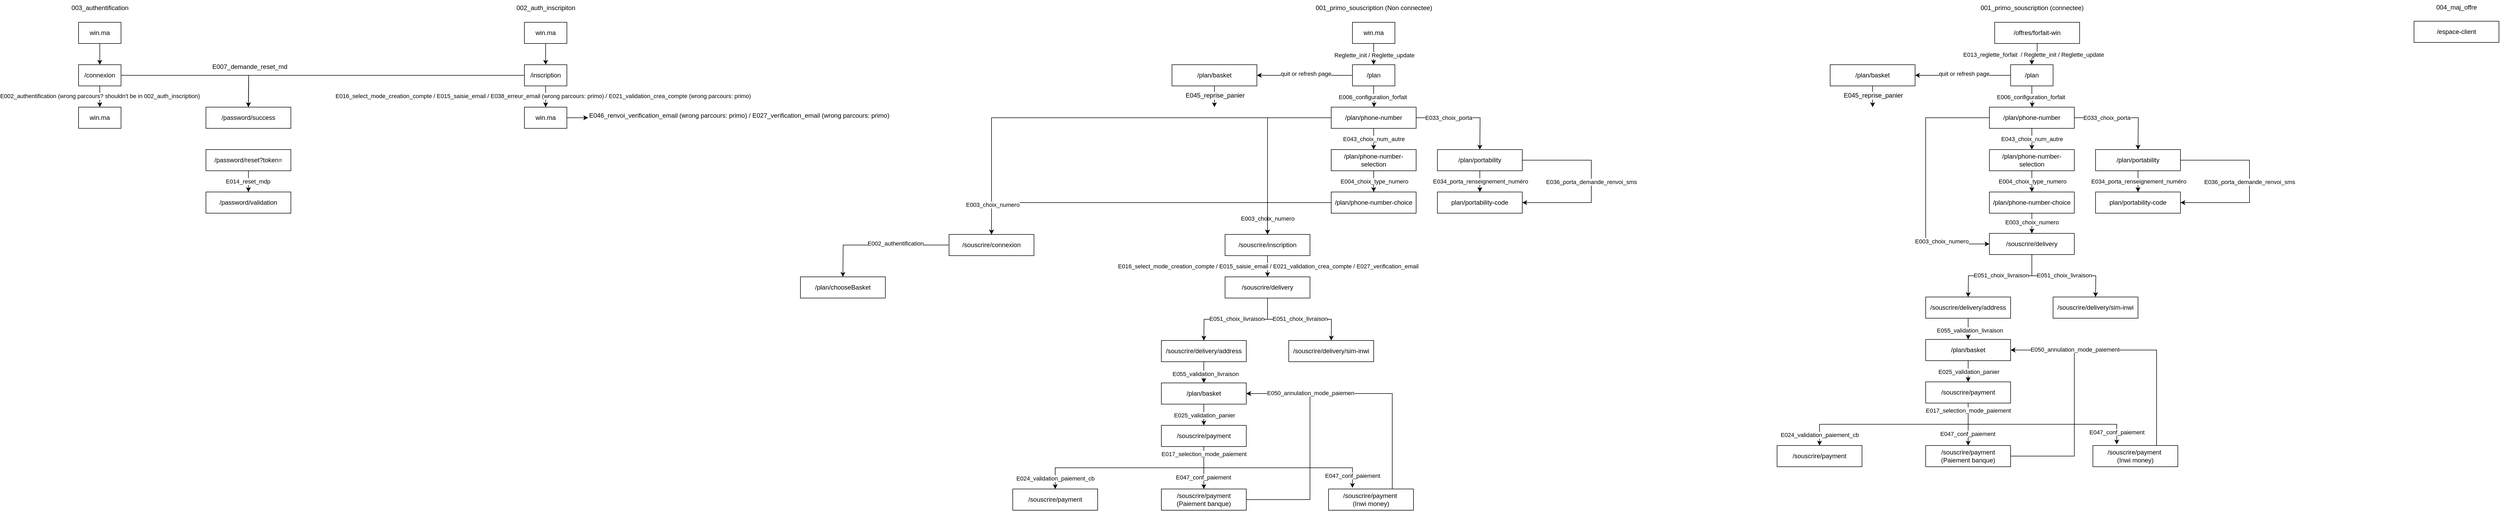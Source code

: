 <mxfile version="26.0.11">
  <diagram name="Page-1" id="j1Ssxl56OrW9aX4kPmMz">
    <mxGraphModel dx="3711" dy="1753" grid="1" gridSize="10" guides="1" tooltips="1" connect="1" arrows="1" fold="1" page="1" pageScale="1" pageWidth="850" pageHeight="1100" math="0" shadow="0">
      <root>
        <mxCell id="0" />
        <mxCell id="1" parent="0" />
        <mxCell id="LbrJLg59bgqYnLNpV4yC-3" style="edgeStyle=orthogonalEdgeStyle;rounded=0;orthogonalLoop=1;jettySize=auto;html=1;entryX=0.5;entryY=0;entryDx=0;entryDy=0;" parent="1" source="LbrJLg59bgqYnLNpV4yC-1" target="LbrJLg59bgqYnLNpV4yC-2" edge="1">
          <mxGeometry relative="1" as="geometry" />
        </mxCell>
        <mxCell id="LbrJLg59bgqYnLNpV4yC-4" value="Reglette_init / Reglette_update" style="edgeLabel;html=1;align=center;verticalAlign=middle;resizable=0;points=[];" parent="LbrJLg59bgqYnLNpV4yC-3" vertex="1" connectable="0">
          <mxGeometry x="0.104" y="1" relative="1" as="geometry">
            <mxPoint as="offset" />
          </mxGeometry>
        </mxCell>
        <mxCell id="LbrJLg59bgqYnLNpV4yC-1" value="win.ma" style="rounded=0;whiteSpace=wrap;html=1;" parent="1" vertex="1">
          <mxGeometry x="400" y="40" width="80" height="40" as="geometry" />
        </mxCell>
        <mxCell id="LbrJLg59bgqYnLNpV4yC-5" style="edgeStyle=orthogonalEdgeStyle;rounded=0;orthogonalLoop=1;jettySize=auto;html=1;exitX=0.5;exitY=1;exitDx=0;exitDy=0;" parent="1" source="LbrJLg59bgqYnLNpV4yC-2" edge="1">
          <mxGeometry relative="1" as="geometry">
            <mxPoint x="440.471" y="200.0" as="targetPoint" />
          </mxGeometry>
        </mxCell>
        <mxCell id="LbrJLg59bgqYnLNpV4yC-6" value="E006_configuration_forfait" style="edgeLabel;html=1;align=center;verticalAlign=middle;resizable=0;points=[];" parent="LbrJLg59bgqYnLNpV4yC-5" vertex="1" connectable="0">
          <mxGeometry x="-0.026" y="-3" relative="1" as="geometry">
            <mxPoint x="-2" y="-2" as="offset" />
          </mxGeometry>
        </mxCell>
        <mxCell id="LbrJLg59bgqYnLNpV4yC-40" style="edgeStyle=orthogonalEdgeStyle;rounded=0;orthogonalLoop=1;jettySize=auto;html=1;entryX=1;entryY=0.5;entryDx=0;entryDy=0;" parent="1" source="LbrJLg59bgqYnLNpV4yC-2" target="LbrJLg59bgqYnLNpV4yC-39" edge="1">
          <mxGeometry relative="1" as="geometry" />
        </mxCell>
        <mxCell id="LbrJLg59bgqYnLNpV4yC-41" value="quit or refresh page" style="edgeLabel;html=1;align=center;verticalAlign=middle;resizable=0;points=[];" parent="LbrJLg59bgqYnLNpV4yC-40" vertex="1" connectable="0">
          <mxGeometry x="-0.024" y="-3" relative="1" as="geometry">
            <mxPoint as="offset" />
          </mxGeometry>
        </mxCell>
        <mxCell id="LbrJLg59bgqYnLNpV4yC-2" value="/plan" style="rounded=0;whiteSpace=wrap;html=1;" parent="1" vertex="1">
          <mxGeometry x="400" y="120" width="80" height="40" as="geometry" />
        </mxCell>
        <mxCell id="LbrJLg59bgqYnLNpV4yC-8" style="edgeStyle=orthogonalEdgeStyle;rounded=0;orthogonalLoop=1;jettySize=auto;html=1;exitX=0;exitY=0.5;exitDx=0;exitDy=0;entryX=0.5;entryY=0;entryDx=0;entryDy=0;" parent="1" source="LbrJLg59bgqYnLNpV4yC-7" target="LbrJLg59bgqYnLNpV4yC-22" edge="1">
          <mxGeometry relative="1" as="geometry">
            <mxPoint x="340" y="480" as="targetPoint" />
            <mxPoint x="460" y="320" as="sourcePoint" />
            <Array as="points">
              <mxPoint x="240" y="220" />
            </Array>
          </mxGeometry>
        </mxCell>
        <mxCell id="LbrJLg59bgqYnLNpV4yC-9" value="E003_choix_numero" style="edgeLabel;html=1;align=center;verticalAlign=middle;resizable=0;points=[];" parent="LbrJLg59bgqYnLNpV4yC-8" vertex="1" connectable="0">
          <mxGeometry x="0.004" y="-1" relative="1" as="geometry">
            <mxPoint x="1" y="139" as="offset" />
          </mxGeometry>
        </mxCell>
        <mxCell id="LbrJLg59bgqYnLNpV4yC-12" style="edgeStyle=orthogonalEdgeStyle;rounded=0;orthogonalLoop=1;jettySize=auto;html=1;" parent="1" source="LbrJLg59bgqYnLNpV4yC-7" edge="1">
          <mxGeometry relative="1" as="geometry">
            <mxPoint x="640" y="280" as="targetPoint" />
          </mxGeometry>
        </mxCell>
        <mxCell id="LbrJLg59bgqYnLNpV4yC-13" value="E033_choix_porta" style="edgeLabel;html=1;align=center;verticalAlign=middle;resizable=0;points=[];" parent="LbrJLg59bgqYnLNpV4yC-12" vertex="1" connectable="0">
          <mxGeometry x="-0.331" relative="1" as="geometry">
            <mxPoint as="offset" />
          </mxGeometry>
        </mxCell>
        <mxCell id="LbrJLg59bgqYnLNpV4yC-14" style="edgeStyle=orthogonalEdgeStyle;rounded=0;orthogonalLoop=1;jettySize=auto;html=1;" parent="1" source="LbrJLg59bgqYnLNpV4yC-7" edge="1">
          <mxGeometry relative="1" as="geometry">
            <mxPoint x="440" y="280" as="targetPoint" />
          </mxGeometry>
        </mxCell>
        <mxCell id="LbrJLg59bgqYnLNpV4yC-15" value="E043_choix_num_autre" style="edgeLabel;html=1;align=center;verticalAlign=middle;resizable=0;points=[];" parent="LbrJLg59bgqYnLNpV4yC-14" vertex="1" connectable="0">
          <mxGeometry x="0.059" y="1" relative="1" as="geometry">
            <mxPoint x="-2" y="-1" as="offset" />
          </mxGeometry>
        </mxCell>
        <mxCell id="LbrJLg59bgqYnLNpV4yC-31" style="edgeStyle=orthogonalEdgeStyle;rounded=0;orthogonalLoop=1;jettySize=auto;html=1;entryX=0.5;entryY=0;entryDx=0;entryDy=0;" parent="1" source="LbrJLg59bgqYnLNpV4yC-7" target="LbrJLg59bgqYnLNpV4yC-29" edge="1">
          <mxGeometry relative="1" as="geometry" />
        </mxCell>
        <mxCell id="LbrJLg59bgqYnLNpV4yC-7" value="/plan/phone-number" style="rounded=0;whiteSpace=wrap;html=1;" parent="1" vertex="1">
          <mxGeometry x="360" y="200" width="160" height="40" as="geometry" />
        </mxCell>
        <mxCell id="LbrJLg59bgqYnLNpV4yC-17" style="edgeStyle=orthogonalEdgeStyle;rounded=0;orthogonalLoop=1;jettySize=auto;html=1;" parent="1" source="LbrJLg59bgqYnLNpV4yC-16" edge="1">
          <mxGeometry relative="1" as="geometry">
            <mxPoint x="440" y="360" as="targetPoint" />
          </mxGeometry>
        </mxCell>
        <mxCell id="LbrJLg59bgqYnLNpV4yC-18" value="E004_choix_type_numero" style="edgeLabel;html=1;align=center;verticalAlign=middle;resizable=0;points=[];" parent="LbrJLg59bgqYnLNpV4yC-17" vertex="1" connectable="0">
          <mxGeometry x="0.107" y="-1" relative="1" as="geometry">
            <mxPoint x="1" y="-2" as="offset" />
          </mxGeometry>
        </mxCell>
        <mxCell id="LbrJLg59bgqYnLNpV4yC-16" value="/plan/phone-number-selection" style="rounded=0;whiteSpace=wrap;html=1;" parent="1" vertex="1">
          <mxGeometry x="360" y="280" width="160" height="40" as="geometry" />
        </mxCell>
        <mxCell id="LbrJLg59bgqYnLNpV4yC-20" style="edgeStyle=orthogonalEdgeStyle;rounded=0;orthogonalLoop=1;jettySize=auto;html=1;entryX=0.5;entryY=0;entryDx=0;entryDy=0;" parent="1" source="LbrJLg59bgqYnLNpV4yC-19" target="LbrJLg59bgqYnLNpV4yC-22" edge="1">
          <mxGeometry relative="1" as="geometry">
            <mxPoint x="440" y="440" as="targetPoint" />
          </mxGeometry>
        </mxCell>
        <mxCell id="LbrJLg59bgqYnLNpV4yC-30" style="edgeStyle=orthogonalEdgeStyle;rounded=0;orthogonalLoop=1;jettySize=auto;html=1;entryX=0.5;entryY=0;entryDx=0;entryDy=0;" parent="1" source="LbrJLg59bgqYnLNpV4yC-19" target="LbrJLg59bgqYnLNpV4yC-29" edge="1">
          <mxGeometry relative="1" as="geometry" />
        </mxCell>
        <mxCell id="LbrJLg59bgqYnLNpV4yC-32" value="E003_choix_numero" style="edgeLabel;html=1;align=center;verticalAlign=middle;resizable=0;points=[];" parent="LbrJLg59bgqYnLNpV4yC-30" vertex="1" connectable="0">
          <mxGeometry x="0.839" y="2" relative="1" as="geometry">
            <mxPoint as="offset" />
          </mxGeometry>
        </mxCell>
        <mxCell id="LbrJLg59bgqYnLNpV4yC-19" value="/plan/phone-number-choice" style="rounded=0;whiteSpace=wrap;html=1;" parent="1" vertex="1">
          <mxGeometry x="360" y="360" width="160" height="40" as="geometry" />
        </mxCell>
        <mxCell id="LbrJLg59bgqYnLNpV4yC-33" style="edgeStyle=orthogonalEdgeStyle;rounded=0;orthogonalLoop=1;jettySize=auto;html=1;" parent="1" source="LbrJLg59bgqYnLNpV4yC-22" edge="1">
          <mxGeometry relative="1" as="geometry">
            <mxPoint x="240.0" y="520" as="targetPoint" />
          </mxGeometry>
        </mxCell>
        <mxCell id="LbrJLg59bgqYnLNpV4yC-34" value="E016_select_mode_creation_compte /&amp;nbsp;E015_saisie_email /&amp;nbsp;E021_validation_crea_compte /&amp;nbsp;E027_verification_email" style="edgeLabel;html=1;align=center;verticalAlign=middle;resizable=0;points=[];" parent="LbrJLg59bgqYnLNpV4yC-33" vertex="1" connectable="0">
          <mxGeometry x="0.07" y="-1" relative="1" as="geometry">
            <mxPoint x="1" y="-1" as="offset" />
          </mxGeometry>
        </mxCell>
        <mxCell id="LbrJLg59bgqYnLNpV4yC-22" value="&lt;span style=&quot;background-color: transparent; color: light-dark(rgb(0, 0, 0), rgb(255, 255, 255));&quot;&gt;/souscrire/inscription&lt;/span&gt;" style="rounded=0;whiteSpace=wrap;html=1;" parent="1" vertex="1">
          <mxGeometry x="160" y="440" width="160" height="40" as="geometry" />
        </mxCell>
        <mxCell id="LbrJLg59bgqYnLNpV4yC-24" style="edgeStyle=orthogonalEdgeStyle;rounded=0;orthogonalLoop=1;jettySize=auto;html=1;exitX=0.5;exitY=1;exitDx=0;exitDy=0;" parent="1" source="LbrJLg59bgqYnLNpV4yC-23" edge="1">
          <mxGeometry relative="1" as="geometry">
            <mxPoint x="640.0" y="360" as="targetPoint" />
          </mxGeometry>
        </mxCell>
        <mxCell id="LbrJLg59bgqYnLNpV4yC-25" value="E034_porta_renseignement_numéro" style="edgeLabel;html=1;align=center;verticalAlign=middle;resizable=0;points=[];" parent="LbrJLg59bgqYnLNpV4yC-24" vertex="1" connectable="0">
          <mxGeometry x="0.257" y="-1" relative="1" as="geometry">
            <mxPoint x="1" y="-5" as="offset" />
          </mxGeometry>
        </mxCell>
        <mxCell id="LbrJLg59bgqYnLNpV4yC-27" style="edgeStyle=orthogonalEdgeStyle;rounded=0;orthogonalLoop=1;jettySize=auto;html=1;entryX=1;entryY=0.5;entryDx=0;entryDy=0;" parent="1" source="LbrJLg59bgqYnLNpV4yC-23" target="LbrJLg59bgqYnLNpV4yC-26" edge="1">
          <mxGeometry relative="1" as="geometry">
            <Array as="points">
              <mxPoint x="850" y="300" />
              <mxPoint x="850" y="380" />
            </Array>
          </mxGeometry>
        </mxCell>
        <mxCell id="LbrJLg59bgqYnLNpV4yC-28" value="E036_porta_demande_renvoi_sms" style="edgeLabel;html=1;align=center;verticalAlign=middle;resizable=0;points=[];" parent="LbrJLg59bgqYnLNpV4yC-27" vertex="1" connectable="0">
          <mxGeometry x="0.039" y="4" relative="1" as="geometry">
            <mxPoint x="-4" y="-6" as="offset" />
          </mxGeometry>
        </mxCell>
        <mxCell id="LbrJLg59bgqYnLNpV4yC-23" value="/plan/portability" style="rounded=0;whiteSpace=wrap;html=1;" parent="1" vertex="1">
          <mxGeometry x="560" y="280" width="160" height="40" as="geometry" />
        </mxCell>
        <mxCell id="LbrJLg59bgqYnLNpV4yC-26" value="plan/portability-code" style="rounded=0;whiteSpace=wrap;html=1;" parent="1" vertex="1">
          <mxGeometry x="560" y="360" width="160" height="40" as="geometry" />
        </mxCell>
        <mxCell id="bTMFgGNnDeOwsBCpqF3E-29" style="edgeStyle=orthogonalEdgeStyle;rounded=0;orthogonalLoop=1;jettySize=auto;html=1;" parent="1" source="LbrJLg59bgqYnLNpV4yC-29" edge="1">
          <mxGeometry relative="1" as="geometry">
            <mxPoint x="-560" y="520" as="targetPoint" />
          </mxGeometry>
        </mxCell>
        <mxCell id="bTMFgGNnDeOwsBCpqF3E-32" value="E002_authentification" style="edgeLabel;html=1;align=center;verticalAlign=middle;resizable=0;points=[];" parent="bTMFgGNnDeOwsBCpqF3E-29" vertex="1" connectable="0">
          <mxGeometry x="-0.222" y="-3" relative="1" as="geometry">
            <mxPoint as="offset" />
          </mxGeometry>
        </mxCell>
        <mxCell id="LbrJLg59bgqYnLNpV4yC-29" value="/souscrire/connexion" style="rounded=0;whiteSpace=wrap;html=1;" parent="1" vertex="1">
          <mxGeometry x="-360" y="440" width="160" height="40" as="geometry" />
        </mxCell>
        <mxCell id="LbrJLg59bgqYnLNpV4yC-36" style="edgeStyle=orthogonalEdgeStyle;rounded=0;orthogonalLoop=1;jettySize=auto;html=1;exitX=0.5;exitY=1;exitDx=0;exitDy=0;" parent="1" source="LbrJLg59bgqYnLNpV4yC-35" edge="1">
          <mxGeometry relative="1" as="geometry">
            <mxPoint x="360" y="640" as="targetPoint" />
          </mxGeometry>
        </mxCell>
        <mxCell id="LbrJLg59bgqYnLNpV4yC-37" value="E051_choix_livraison" style="edgeLabel;html=1;align=center;verticalAlign=middle;resizable=0;points=[];" parent="LbrJLg59bgqYnLNpV4yC-36" vertex="1" connectable="0">
          <mxGeometry x="-0.059" y="1" relative="1" as="geometry">
            <mxPoint x="6" as="offset" />
          </mxGeometry>
        </mxCell>
        <mxCell id="bTMFgGNnDeOwsBCpqF3E-34" style="edgeStyle=orthogonalEdgeStyle;rounded=0;orthogonalLoop=1;jettySize=auto;html=1;exitX=0.5;exitY=1;exitDx=0;exitDy=0;" parent="1" source="LbrJLg59bgqYnLNpV4yC-35" edge="1">
          <mxGeometry relative="1" as="geometry">
            <mxPoint x="120" y="640" as="targetPoint" />
          </mxGeometry>
        </mxCell>
        <mxCell id="bTMFgGNnDeOwsBCpqF3E-36" value="E051_choix_livraison" style="edgeLabel;html=1;align=center;verticalAlign=middle;resizable=0;points=[];" parent="bTMFgGNnDeOwsBCpqF3E-34" vertex="1" connectable="0">
          <mxGeometry x="-0.013" y="-1" relative="1" as="geometry">
            <mxPoint as="offset" />
          </mxGeometry>
        </mxCell>
        <mxCell id="LbrJLg59bgqYnLNpV4yC-35" value="/souscrire/delivery" style="rounded=0;whiteSpace=wrap;html=1;" parent="1" vertex="1">
          <mxGeometry x="160" y="520" width="160" height="40" as="geometry" />
        </mxCell>
        <mxCell id="LbrJLg59bgqYnLNpV4yC-42" style="edgeStyle=orthogonalEdgeStyle;rounded=0;orthogonalLoop=1;jettySize=auto;html=1;" parent="1" source="LbrJLg59bgqYnLNpV4yC-39" edge="1">
          <mxGeometry relative="1" as="geometry">
            <mxPoint x="140" y="200" as="targetPoint" />
          </mxGeometry>
        </mxCell>
        <mxCell id="LbrJLg59bgqYnLNpV4yC-43" value="&lt;span style=&quot;font-size: 12px; text-align: left; text-wrap-mode: wrap; background-color: rgb(251, 251, 251);&quot;&gt;E045_reprise_panier&lt;/span&gt;" style="edgeLabel;html=1;align=center;verticalAlign=middle;resizable=0;points=[];" parent="LbrJLg59bgqYnLNpV4yC-42" vertex="1" connectable="0">
          <mxGeometry x="-0.106" y="1" relative="1" as="geometry">
            <mxPoint as="offset" />
          </mxGeometry>
        </mxCell>
        <mxCell id="LbrJLg59bgqYnLNpV4yC-39" value="/plan/basket" style="rounded=0;whiteSpace=wrap;html=1;" parent="1" vertex="1">
          <mxGeometry x="60" y="120" width="160" height="40" as="geometry" />
        </mxCell>
        <mxCell id="bTMFgGNnDeOwsBCpqF3E-4" style="edgeStyle=orthogonalEdgeStyle;rounded=0;orthogonalLoop=1;jettySize=auto;html=1;" parent="1" source="bTMFgGNnDeOwsBCpqF3E-1" edge="1">
          <mxGeometry relative="1" as="geometry">
            <mxPoint x="-1120" y="120" as="targetPoint" />
          </mxGeometry>
        </mxCell>
        <mxCell id="bTMFgGNnDeOwsBCpqF3E-1" value="win.ma" style="rounded=0;whiteSpace=wrap;html=1;strokeColor=default;align=center;verticalAlign=middle;fontFamily=Helvetica;fontSize=12;fontColor=default;fillColor=default;" parent="1" vertex="1">
          <mxGeometry x="-1160" y="40" width="80" height="40" as="geometry" />
        </mxCell>
        <mxCell id="bTMFgGNnDeOwsBCpqF3E-2" value="001_primo_souscription (Non connectee)" style="text;html=1;align=center;verticalAlign=middle;resizable=0;points=[];autosize=1;strokeColor=none;fillColor=none;" parent="1" vertex="1">
          <mxGeometry x="320" y="-2" width="240" height="30" as="geometry" />
        </mxCell>
        <mxCell id="bTMFgGNnDeOwsBCpqF3E-3" value="002_auth_inscripiton" style="text;html=1;align=center;verticalAlign=middle;resizable=0;points=[];autosize=1;strokeColor=none;fillColor=none;" parent="1" vertex="1">
          <mxGeometry x="-1185" y="-2" width="130" height="30" as="geometry" />
        </mxCell>
        <mxCell id="bTMFgGNnDeOwsBCpqF3E-6" style="edgeStyle=orthogonalEdgeStyle;rounded=0;orthogonalLoop=1;jettySize=auto;html=1;" parent="1" source="bTMFgGNnDeOwsBCpqF3E-5" edge="1">
          <mxGeometry relative="1" as="geometry">
            <mxPoint x="-1120" y="200" as="targetPoint" />
          </mxGeometry>
        </mxCell>
        <mxCell id="bTMFgGNnDeOwsBCpqF3E-7" value="E016_select_mode_creation_compte /&amp;nbsp;E015_saisie_email /&amp;nbsp;E038_erreur_email (wrong parcours: primo) /&amp;nbsp;E021_validation_crea_compte (wrong parcours: primo)&amp;nbsp;&amp;nbsp;" style="edgeLabel;html=1;align=center;verticalAlign=middle;resizable=0;points=[];" parent="bTMFgGNnDeOwsBCpqF3E-6" vertex="1" connectable="0">
          <mxGeometry x="-0.096" y="-2" relative="1" as="geometry">
            <mxPoint as="offset" />
          </mxGeometry>
        </mxCell>
        <mxCell id="bTMFgGNnDeOwsBCpqF3E-19" style="edgeStyle=orthogonalEdgeStyle;rounded=0;orthogonalLoop=1;jettySize=auto;html=1;" parent="1" source="bTMFgGNnDeOwsBCpqF3E-5" edge="1">
          <mxGeometry relative="1" as="geometry">
            <mxPoint x="-1680" y="200" as="targetPoint" />
          </mxGeometry>
        </mxCell>
        <mxCell id="bTMFgGNnDeOwsBCpqF3E-5" value="/inscription" style="rounded=0;whiteSpace=wrap;html=1;" parent="1" vertex="1">
          <mxGeometry x="-1160" y="120" width="80" height="40" as="geometry" />
        </mxCell>
        <mxCell id="bTMFgGNnDeOwsBCpqF3E-12" style="edgeStyle=orthogonalEdgeStyle;rounded=0;orthogonalLoop=1;jettySize=auto;html=1;" parent="1" source="bTMFgGNnDeOwsBCpqF3E-8" edge="1">
          <mxGeometry relative="1" as="geometry">
            <mxPoint x="-1040" y="220" as="targetPoint" />
          </mxGeometry>
        </mxCell>
        <mxCell id="bTMFgGNnDeOwsBCpqF3E-8" value="win.ma" style="rounded=0;whiteSpace=wrap;html=1;strokeColor=default;align=center;verticalAlign=middle;fontFamily=Helvetica;fontSize=12;fontColor=default;fillColor=default;" parent="1" vertex="1">
          <mxGeometry x="-1160" y="200" width="80" height="40" as="geometry" />
        </mxCell>
        <mxCell id="bTMFgGNnDeOwsBCpqF3E-13" value="E046_renvoi_verification_email (wrong parcours: primo) / E027_verification_email (wrong parcours: primo) " style="text;whiteSpace=wrap;" parent="1" vertex="1">
          <mxGeometry x="-1040" y="202" width="580" height="40" as="geometry" />
        </mxCell>
        <mxCell id="bTMFgGNnDeOwsBCpqF3E-16" style="edgeStyle=orthogonalEdgeStyle;rounded=0;orthogonalLoop=1;jettySize=auto;html=1;" parent="1" source="bTMFgGNnDeOwsBCpqF3E-14" edge="1">
          <mxGeometry relative="1" as="geometry">
            <mxPoint x="-1960" y="120" as="targetPoint" />
          </mxGeometry>
        </mxCell>
        <mxCell id="bTMFgGNnDeOwsBCpqF3E-14" value="win.ma" style="rounded=0;whiteSpace=wrap;html=1;strokeColor=default;align=center;verticalAlign=middle;fontFamily=Helvetica;fontSize=12;fontColor=default;fillColor=default;" parent="1" vertex="1">
          <mxGeometry x="-2000" y="40" width="80" height="40" as="geometry" />
        </mxCell>
        <mxCell id="bTMFgGNnDeOwsBCpqF3E-15" value="003_authentification" style="text;html=1;align=center;verticalAlign=middle;resizable=0;points=[];autosize=1;strokeColor=none;fillColor=none;" parent="1" vertex="1">
          <mxGeometry x="-2025" y="-2" width="130" height="30" as="geometry" />
        </mxCell>
        <mxCell id="bTMFgGNnDeOwsBCpqF3E-18" style="edgeStyle=orthogonalEdgeStyle;rounded=0;orthogonalLoop=1;jettySize=auto;html=1;" parent="1" source="bTMFgGNnDeOwsBCpqF3E-17" edge="1">
          <mxGeometry relative="1" as="geometry">
            <mxPoint x="-1680" y="200" as="targetPoint" />
          </mxGeometry>
        </mxCell>
        <mxCell id="bTMFgGNnDeOwsBCpqF3E-26" style="edgeStyle=orthogonalEdgeStyle;rounded=0;orthogonalLoop=1;jettySize=auto;html=1;" parent="1" source="bTMFgGNnDeOwsBCpqF3E-17" edge="1">
          <mxGeometry relative="1" as="geometry">
            <mxPoint x="-1960" y="200" as="targetPoint" />
          </mxGeometry>
        </mxCell>
        <mxCell id="bTMFgGNnDeOwsBCpqF3E-27" value="E002_authentification (wrong parcours? shouldn&#39;t be in 002_auth_inscription)" style="edgeLabel;html=1;align=center;verticalAlign=middle;resizable=0;points=[];" parent="bTMFgGNnDeOwsBCpqF3E-26" vertex="1" connectable="0">
          <mxGeometry x="-0.078" relative="1" as="geometry">
            <mxPoint as="offset" />
          </mxGeometry>
        </mxCell>
        <mxCell id="bTMFgGNnDeOwsBCpqF3E-17" value="/connexion" style="rounded=0;whiteSpace=wrap;html=1;" parent="1" vertex="1">
          <mxGeometry x="-2000" y="120" width="80" height="40" as="geometry" />
        </mxCell>
        <mxCell id="bTMFgGNnDeOwsBCpqF3E-20" value="E007_demande_reset_md" style="text;whiteSpace=wrap;" parent="1" vertex="1">
          <mxGeometry x="-1750" y="110" width="170" height="40" as="geometry" />
        </mxCell>
        <mxCell id="bTMFgGNnDeOwsBCpqF3E-21" value="/password/success" style="rounded=0;whiteSpace=wrap;html=1;" parent="1" vertex="1">
          <mxGeometry x="-1760" y="200" width="160" height="40" as="geometry" />
        </mxCell>
        <mxCell id="bTMFgGNnDeOwsBCpqF3E-23" style="edgeStyle=orthogonalEdgeStyle;rounded=0;orthogonalLoop=1;jettySize=auto;html=1;" parent="1" source="bTMFgGNnDeOwsBCpqF3E-22" edge="1">
          <mxGeometry relative="1" as="geometry">
            <mxPoint x="-1680" y="360" as="targetPoint" />
          </mxGeometry>
        </mxCell>
        <mxCell id="bTMFgGNnDeOwsBCpqF3E-24" value="E014_reset_mdp" style="edgeLabel;html=1;align=center;verticalAlign=middle;resizable=0;points=[];" parent="bTMFgGNnDeOwsBCpqF3E-23" vertex="1" connectable="0">
          <mxGeometry x="-0.013" y="-1" relative="1" as="geometry">
            <mxPoint x="-1" y="-1" as="offset" />
          </mxGeometry>
        </mxCell>
        <mxCell id="bTMFgGNnDeOwsBCpqF3E-22" value="/password/reset?token=" style="rounded=0;whiteSpace=wrap;html=1;" parent="1" vertex="1">
          <mxGeometry x="-1760" y="280" width="160" height="40" as="geometry" />
        </mxCell>
        <mxCell id="bTMFgGNnDeOwsBCpqF3E-25" value="/password/validation" style="rounded=0;whiteSpace=wrap;html=1;" parent="1" vertex="1">
          <mxGeometry x="-1760" y="360" width="160" height="40" as="geometry" />
        </mxCell>
        <mxCell id="bTMFgGNnDeOwsBCpqF3E-28" value="win.ma" style="rounded=0;whiteSpace=wrap;html=1;strokeColor=default;align=center;verticalAlign=middle;fontFamily=Helvetica;fontSize=12;fontColor=default;fillColor=default;" parent="1" vertex="1">
          <mxGeometry x="-2000" y="200" width="80" height="40" as="geometry" />
        </mxCell>
        <mxCell id="bTMFgGNnDeOwsBCpqF3E-31" value="/plan/chooseBasket" style="rounded=0;whiteSpace=wrap;html=1;" parent="1" vertex="1">
          <mxGeometry x="-640" y="520" width="160" height="40" as="geometry" />
        </mxCell>
        <mxCell id="bTMFgGNnDeOwsBCpqF3E-33" value="/souscrire/delivery/sim-inwi" style="rounded=0;whiteSpace=wrap;html=1;" parent="1" vertex="1">
          <mxGeometry x="280" y="640" width="160" height="40" as="geometry" />
        </mxCell>
        <mxCell id="bTMFgGNnDeOwsBCpqF3E-37" style="edgeStyle=orthogonalEdgeStyle;rounded=0;orthogonalLoop=1;jettySize=auto;html=1;" parent="1" source="bTMFgGNnDeOwsBCpqF3E-35" edge="1">
          <mxGeometry relative="1" as="geometry">
            <mxPoint x="120" y="720" as="targetPoint" />
          </mxGeometry>
        </mxCell>
        <mxCell id="bTMFgGNnDeOwsBCpqF3E-38" value="E055_validation_livraison" style="edgeLabel;html=1;align=center;verticalAlign=middle;resizable=0;points=[];" parent="bTMFgGNnDeOwsBCpqF3E-37" vertex="1" connectable="0">
          <mxGeometry x="0.15" y="2" relative="1" as="geometry">
            <mxPoint as="offset" />
          </mxGeometry>
        </mxCell>
        <mxCell id="bTMFgGNnDeOwsBCpqF3E-35" value="/souscrire/delivery/address" style="rounded=0;whiteSpace=wrap;html=1;" parent="1" vertex="1">
          <mxGeometry x="40" y="640" width="160" height="40" as="geometry" />
        </mxCell>
        <mxCell id="XfC7yppMm9Dhhy3GEEbD-1" style="edgeStyle=orthogonalEdgeStyle;rounded=0;orthogonalLoop=1;jettySize=auto;html=1;" edge="1" parent="1" source="bTMFgGNnDeOwsBCpqF3E-39">
          <mxGeometry relative="1" as="geometry">
            <mxPoint x="120.0" y="800" as="targetPoint" />
          </mxGeometry>
        </mxCell>
        <mxCell id="XfC7yppMm9Dhhy3GEEbD-4" value="E025_validation_panier" style="edgeLabel;html=1;align=center;verticalAlign=middle;resizable=0;points=[];" vertex="1" connectable="0" parent="XfC7yppMm9Dhhy3GEEbD-1">
          <mxGeometry x="0.037" relative="1" as="geometry">
            <mxPoint as="offset" />
          </mxGeometry>
        </mxCell>
        <mxCell id="bTMFgGNnDeOwsBCpqF3E-39" value="/plan/basket" style="rounded=0;whiteSpace=wrap;html=1;" parent="1" vertex="1">
          <mxGeometry x="40" y="720" width="160" height="40" as="geometry" />
        </mxCell>
        <mxCell id="XfC7yppMm9Dhhy3GEEbD-2" style="edgeStyle=orthogonalEdgeStyle;rounded=0;orthogonalLoop=1;jettySize=auto;html=1;entryX=0.5;entryY=0;entryDx=0;entryDy=0;" edge="1" source="XfC7yppMm9Dhhy3GEEbD-3" parent="1" target="XfC7yppMm9Dhhy3GEEbD-10">
          <mxGeometry relative="1" as="geometry">
            <mxPoint x="120.0" y="880" as="targetPoint" />
          </mxGeometry>
        </mxCell>
        <mxCell id="XfC7yppMm9Dhhy3GEEbD-21" value="E047_conf_paiement" style="edgeLabel;html=1;align=center;verticalAlign=middle;resizable=0;points=[];" vertex="1" connectable="0" parent="XfC7yppMm9Dhhy3GEEbD-2">
          <mxGeometry x="0.444" y="-1" relative="1" as="geometry">
            <mxPoint as="offset" />
          </mxGeometry>
        </mxCell>
        <mxCell id="XfC7yppMm9Dhhy3GEEbD-3" value="/plan/basket" style="rounded=0;whiteSpace=wrap;html=1;" vertex="1" parent="1">
          <mxGeometry x="40" y="800" width="160" height="40" as="geometry" />
        </mxCell>
        <mxCell id="XfC7yppMm9Dhhy3GEEbD-6" style="edgeStyle=orthogonalEdgeStyle;rounded=0;orthogonalLoop=1;jettySize=auto;html=1;exitX=0.5;exitY=1;exitDx=0;exitDy=0;entryX=0.5;entryY=0;entryDx=0;entryDy=0;" edge="1" parent="1" source="XfC7yppMm9Dhhy3GEEbD-5" target="XfC7yppMm9Dhhy3GEEbD-11">
          <mxGeometry relative="1" as="geometry">
            <mxPoint x="-160" y="880" as="targetPoint" />
            <Array as="points">
              <mxPoint x="120" y="880" />
              <mxPoint x="-160" y="880" />
            </Array>
          </mxGeometry>
        </mxCell>
        <mxCell id="XfC7yppMm9Dhhy3GEEbD-26" value="E024_validation_paiement_cb" style="edgeLabel;html=1;align=center;verticalAlign=middle;resizable=0;points=[];" vertex="1" connectable="0" parent="XfC7yppMm9Dhhy3GEEbD-6">
          <mxGeometry x="0.851" relative="1" as="geometry">
            <mxPoint y="7" as="offset" />
          </mxGeometry>
        </mxCell>
        <mxCell id="XfC7yppMm9Dhhy3GEEbD-7" style="edgeStyle=orthogonalEdgeStyle;rounded=0;orthogonalLoop=1;jettySize=auto;html=1;entryX=0.281;entryY=-0.053;entryDx=0;entryDy=0;entryPerimeter=0;exitX=0.5;exitY=1;exitDx=0;exitDy=0;" edge="1" parent="1" source="XfC7yppMm9Dhhy3GEEbD-5" target="XfC7yppMm9Dhhy3GEEbD-12">
          <mxGeometry relative="1" as="geometry">
            <mxPoint x="440.0" y="880" as="targetPoint" />
          </mxGeometry>
        </mxCell>
        <mxCell id="XfC7yppMm9Dhhy3GEEbD-17" value="E017_selection_mode_paiement" style="edgeLabel;html=1;align=center;verticalAlign=middle;resizable=0;points=[];" vertex="1" connectable="0" parent="XfC7yppMm9Dhhy3GEEbD-7">
          <mxGeometry x="-0.922" y="-2" relative="1" as="geometry">
            <mxPoint x="2" as="offset" />
          </mxGeometry>
        </mxCell>
        <mxCell id="XfC7yppMm9Dhhy3GEEbD-22" value="E047_conf_paiement" style="edgeLabel;html=1;align=center;verticalAlign=middle;resizable=0;points=[];" vertex="1" connectable="0" parent="XfC7yppMm9Dhhy3GEEbD-7">
          <mxGeometry x="0.87" relative="1" as="geometry">
            <mxPoint as="offset" />
          </mxGeometry>
        </mxCell>
        <mxCell id="XfC7yppMm9Dhhy3GEEbD-5" value="/souscrire/payment" style="rounded=0;whiteSpace=wrap;html=1;" vertex="1" parent="1">
          <mxGeometry x="40" y="800" width="160" height="40" as="geometry" />
        </mxCell>
        <mxCell id="XfC7yppMm9Dhhy3GEEbD-14" style="edgeStyle=orthogonalEdgeStyle;rounded=0;orthogonalLoop=1;jettySize=auto;html=1;exitX=1;exitY=0.5;exitDx=0;exitDy=0;entryX=1;entryY=0.5;entryDx=0;entryDy=0;" edge="1" parent="1" source="XfC7yppMm9Dhhy3GEEbD-10" target="bTMFgGNnDeOwsBCpqF3E-39">
          <mxGeometry relative="1" as="geometry">
            <Array as="points">
              <mxPoint x="320" y="940" />
              <mxPoint x="320" y="740" />
            </Array>
          </mxGeometry>
        </mxCell>
        <mxCell id="XfC7yppMm9Dhhy3GEEbD-10" value="/souscrire/payment (Paiement banque)" style="rounded=0;whiteSpace=wrap;html=1;" vertex="1" parent="1">
          <mxGeometry x="40" y="920" width="160" height="40" as="geometry" />
        </mxCell>
        <mxCell id="XfC7yppMm9Dhhy3GEEbD-11" value="/souscrire/payment" style="rounded=0;whiteSpace=wrap;html=1;" vertex="1" parent="1">
          <mxGeometry x="-240" y="920" width="160" height="40" as="geometry" />
        </mxCell>
        <mxCell id="XfC7yppMm9Dhhy3GEEbD-16" style="edgeStyle=orthogonalEdgeStyle;rounded=0;orthogonalLoop=1;jettySize=auto;html=1;exitX=0.75;exitY=0;exitDx=0;exitDy=0;entryX=1;entryY=0.5;entryDx=0;entryDy=0;" edge="1" parent="1" source="XfC7yppMm9Dhhy3GEEbD-12" target="bTMFgGNnDeOwsBCpqF3E-39">
          <mxGeometry relative="1" as="geometry" />
        </mxCell>
        <mxCell id="XfC7yppMm9Dhhy3GEEbD-24" value="E050_annulation_mode_paiemen" style="edgeLabel;html=1;align=center;verticalAlign=middle;resizable=0;points=[];" vertex="1" connectable="0" parent="XfC7yppMm9Dhhy3GEEbD-16">
          <mxGeometry x="0.468" y="-1" relative="1" as="geometry">
            <mxPoint as="offset" />
          </mxGeometry>
        </mxCell>
        <mxCell id="XfC7yppMm9Dhhy3GEEbD-12" value="/souscrire/payment&amp;nbsp;&lt;div&gt;(Inwi money)&lt;/div&gt;" style="rounded=0;whiteSpace=wrap;html=1;" vertex="1" parent="1">
          <mxGeometry x="355" y="920" width="160" height="40" as="geometry" />
        </mxCell>
        <mxCell id="XfC7yppMm9Dhhy3GEEbD-27" style="edgeStyle=orthogonalEdgeStyle;rounded=0;orthogonalLoop=1;jettySize=auto;html=1;entryX=0.5;entryY=0;entryDx=0;entryDy=0;" edge="1" source="XfC7yppMm9Dhhy3GEEbD-29" target="XfC7yppMm9Dhhy3GEEbD-34" parent="1">
          <mxGeometry relative="1" as="geometry" />
        </mxCell>
        <mxCell id="XfC7yppMm9Dhhy3GEEbD-28" value="E013_reglette_forfait&amp;nbsp; / Reglette_init / Reglette_update" style="edgeLabel;html=1;align=center;verticalAlign=middle;resizable=0;points=[];" vertex="1" connectable="0" parent="XfC7yppMm9Dhhy3GEEbD-27">
          <mxGeometry x="0.104" y="1" relative="1" as="geometry">
            <mxPoint as="offset" />
          </mxGeometry>
        </mxCell>
        <mxCell id="XfC7yppMm9Dhhy3GEEbD-29" value="/offres/forfait-win" style="rounded=0;whiteSpace=wrap;html=1;" vertex="1" parent="1">
          <mxGeometry x="1610" y="40" width="160" height="40" as="geometry" />
        </mxCell>
        <mxCell id="XfC7yppMm9Dhhy3GEEbD-30" style="edgeStyle=orthogonalEdgeStyle;rounded=0;orthogonalLoop=1;jettySize=auto;html=1;exitX=0.5;exitY=1;exitDx=0;exitDy=0;" edge="1" source="XfC7yppMm9Dhhy3GEEbD-34" parent="1">
          <mxGeometry relative="1" as="geometry">
            <mxPoint x="1680.471" y="200.0" as="targetPoint" />
          </mxGeometry>
        </mxCell>
        <mxCell id="XfC7yppMm9Dhhy3GEEbD-31" value="E006_configuration_forfait" style="edgeLabel;html=1;align=center;verticalAlign=middle;resizable=0;points=[];" vertex="1" connectable="0" parent="XfC7yppMm9Dhhy3GEEbD-30">
          <mxGeometry x="-0.026" y="-3" relative="1" as="geometry">
            <mxPoint x="-2" y="-2" as="offset" />
          </mxGeometry>
        </mxCell>
        <mxCell id="XfC7yppMm9Dhhy3GEEbD-32" style="edgeStyle=orthogonalEdgeStyle;rounded=0;orthogonalLoop=1;jettySize=auto;html=1;entryX=1;entryY=0.5;entryDx=0;entryDy=0;" edge="1" source="XfC7yppMm9Dhhy3GEEbD-34" target="XfC7yppMm9Dhhy3GEEbD-66" parent="1">
          <mxGeometry relative="1" as="geometry" />
        </mxCell>
        <mxCell id="XfC7yppMm9Dhhy3GEEbD-33" value="quit or refresh page" style="edgeLabel;html=1;align=center;verticalAlign=middle;resizable=0;points=[];" vertex="1" connectable="0" parent="XfC7yppMm9Dhhy3GEEbD-32">
          <mxGeometry x="-0.024" y="-3" relative="1" as="geometry">
            <mxPoint as="offset" />
          </mxGeometry>
        </mxCell>
        <mxCell id="XfC7yppMm9Dhhy3GEEbD-34" value="/plan" style="rounded=0;whiteSpace=wrap;html=1;" vertex="1" parent="1">
          <mxGeometry x="1640" y="120" width="80" height="40" as="geometry" />
        </mxCell>
        <mxCell id="XfC7yppMm9Dhhy3GEEbD-35" style="edgeStyle=orthogonalEdgeStyle;rounded=0;orthogonalLoop=1;jettySize=auto;html=1;exitX=0;exitY=0.5;exitDx=0;exitDy=0;entryX=0;entryY=0.5;entryDx=0;entryDy=0;" edge="1" source="XfC7yppMm9Dhhy3GEEbD-42" target="XfC7yppMm9Dhhy3GEEbD-63" parent="1">
          <mxGeometry relative="1" as="geometry">
            <mxPoint x="1600" y="458" as="targetPoint" />
            <mxPoint x="1700" y="320" as="sourcePoint" />
            <Array as="points">
              <mxPoint x="1480" y="220" />
              <mxPoint x="1480" y="458" />
            </Array>
          </mxGeometry>
        </mxCell>
        <mxCell id="XfC7yppMm9Dhhy3GEEbD-36" value="E003_choix_numero" style="edgeLabel;html=1;align=center;verticalAlign=middle;resizable=0;points=[];" vertex="1" connectable="0" parent="XfC7yppMm9Dhhy3GEEbD-35">
          <mxGeometry x="0.004" y="-1" relative="1" as="geometry">
            <mxPoint x="31" y="113" as="offset" />
          </mxGeometry>
        </mxCell>
        <mxCell id="XfC7yppMm9Dhhy3GEEbD-37" style="edgeStyle=orthogonalEdgeStyle;rounded=0;orthogonalLoop=1;jettySize=auto;html=1;" edge="1" source="XfC7yppMm9Dhhy3GEEbD-42" parent="1">
          <mxGeometry relative="1" as="geometry">
            <mxPoint x="1880" y="280" as="targetPoint" />
          </mxGeometry>
        </mxCell>
        <mxCell id="XfC7yppMm9Dhhy3GEEbD-38" value="E033_choix_porta" style="edgeLabel;html=1;align=center;verticalAlign=middle;resizable=0;points=[];" vertex="1" connectable="0" parent="XfC7yppMm9Dhhy3GEEbD-37">
          <mxGeometry x="-0.331" relative="1" as="geometry">
            <mxPoint as="offset" />
          </mxGeometry>
        </mxCell>
        <mxCell id="XfC7yppMm9Dhhy3GEEbD-39" style="edgeStyle=orthogonalEdgeStyle;rounded=0;orthogonalLoop=1;jettySize=auto;html=1;" edge="1" source="XfC7yppMm9Dhhy3GEEbD-42" parent="1">
          <mxGeometry relative="1" as="geometry">
            <mxPoint x="1680" y="280" as="targetPoint" />
          </mxGeometry>
        </mxCell>
        <mxCell id="XfC7yppMm9Dhhy3GEEbD-40" value="E043_choix_num_autre" style="edgeLabel;html=1;align=center;verticalAlign=middle;resizable=0;points=[];" vertex="1" connectable="0" parent="XfC7yppMm9Dhhy3GEEbD-39">
          <mxGeometry x="0.059" y="1" relative="1" as="geometry">
            <mxPoint x="-2" y="-1" as="offset" />
          </mxGeometry>
        </mxCell>
        <mxCell id="XfC7yppMm9Dhhy3GEEbD-42" value="/plan/phone-number" style="rounded=0;whiteSpace=wrap;html=1;" vertex="1" parent="1">
          <mxGeometry x="1600" y="200" width="160" height="40" as="geometry" />
        </mxCell>
        <mxCell id="XfC7yppMm9Dhhy3GEEbD-43" style="edgeStyle=orthogonalEdgeStyle;rounded=0;orthogonalLoop=1;jettySize=auto;html=1;" edge="1" source="XfC7yppMm9Dhhy3GEEbD-45" parent="1">
          <mxGeometry relative="1" as="geometry">
            <mxPoint x="1680" y="360" as="targetPoint" />
          </mxGeometry>
        </mxCell>
        <mxCell id="XfC7yppMm9Dhhy3GEEbD-44" value="E004_choix_type_numero" style="edgeLabel;html=1;align=center;verticalAlign=middle;resizable=0;points=[];" vertex="1" connectable="0" parent="XfC7yppMm9Dhhy3GEEbD-43">
          <mxGeometry x="0.107" y="-1" relative="1" as="geometry">
            <mxPoint x="1" y="-2" as="offset" />
          </mxGeometry>
        </mxCell>
        <mxCell id="XfC7yppMm9Dhhy3GEEbD-45" value="/plan/phone-number-selection" style="rounded=0;whiteSpace=wrap;html=1;" vertex="1" parent="1">
          <mxGeometry x="1600" y="280" width="160" height="40" as="geometry" />
        </mxCell>
        <mxCell id="XfC7yppMm9Dhhy3GEEbD-46" style="edgeStyle=orthogonalEdgeStyle;rounded=0;orthogonalLoop=1;jettySize=auto;html=1;entryX=0.5;entryY=0;entryDx=0;entryDy=0;" edge="1" source="XfC7yppMm9Dhhy3GEEbD-49" parent="1">
          <mxGeometry relative="1" as="geometry">
            <mxPoint x="1680" y="438" as="targetPoint" />
          </mxGeometry>
        </mxCell>
        <mxCell id="XfC7yppMm9Dhhy3GEEbD-91" value="E003_choix_numero" style="edgeLabel;html=1;align=center;verticalAlign=middle;resizable=0;points=[];" vertex="1" connectable="0" parent="XfC7yppMm9Dhhy3GEEbD-46">
          <mxGeometry x="-0.453" y="-2" relative="1" as="geometry">
            <mxPoint x="2" y="6" as="offset" />
          </mxGeometry>
        </mxCell>
        <mxCell id="XfC7yppMm9Dhhy3GEEbD-49" value="/plan/phone-number-choice" style="rounded=0;whiteSpace=wrap;html=1;" vertex="1" parent="1">
          <mxGeometry x="1600" y="360" width="160" height="40" as="geometry" />
        </mxCell>
        <mxCell id="XfC7yppMm9Dhhy3GEEbD-53" style="edgeStyle=orthogonalEdgeStyle;rounded=0;orthogonalLoop=1;jettySize=auto;html=1;exitX=0.5;exitY=1;exitDx=0;exitDy=0;" edge="1" source="XfC7yppMm9Dhhy3GEEbD-57" parent="1">
          <mxGeometry relative="1" as="geometry">
            <mxPoint x="1880.0" y="360" as="targetPoint" />
          </mxGeometry>
        </mxCell>
        <mxCell id="XfC7yppMm9Dhhy3GEEbD-54" value="E034_porta_renseignement_numéro" style="edgeLabel;html=1;align=center;verticalAlign=middle;resizable=0;points=[];" vertex="1" connectable="0" parent="XfC7yppMm9Dhhy3GEEbD-53">
          <mxGeometry x="0.257" y="-1" relative="1" as="geometry">
            <mxPoint x="1" y="-5" as="offset" />
          </mxGeometry>
        </mxCell>
        <mxCell id="XfC7yppMm9Dhhy3GEEbD-55" style="edgeStyle=orthogonalEdgeStyle;rounded=0;orthogonalLoop=1;jettySize=auto;html=1;entryX=1;entryY=0.5;entryDx=0;entryDy=0;" edge="1" source="XfC7yppMm9Dhhy3GEEbD-57" target="XfC7yppMm9Dhhy3GEEbD-58" parent="1">
          <mxGeometry relative="1" as="geometry">
            <Array as="points">
              <mxPoint x="2090" y="300" />
              <mxPoint x="2090" y="380" />
            </Array>
          </mxGeometry>
        </mxCell>
        <mxCell id="XfC7yppMm9Dhhy3GEEbD-56" value="E036_porta_demande_renvoi_sms" style="edgeLabel;html=1;align=center;verticalAlign=middle;resizable=0;points=[];" vertex="1" connectable="0" parent="XfC7yppMm9Dhhy3GEEbD-55">
          <mxGeometry x="0.039" y="4" relative="1" as="geometry">
            <mxPoint x="-4" y="-6" as="offset" />
          </mxGeometry>
        </mxCell>
        <mxCell id="XfC7yppMm9Dhhy3GEEbD-57" value="/plan/portability" style="rounded=0;whiteSpace=wrap;html=1;" vertex="1" parent="1">
          <mxGeometry x="1800" y="280" width="160" height="40" as="geometry" />
        </mxCell>
        <mxCell id="XfC7yppMm9Dhhy3GEEbD-58" value="plan/portability-code" style="rounded=0;whiteSpace=wrap;html=1;" vertex="1" parent="1">
          <mxGeometry x="1800" y="360" width="160" height="40" as="geometry" />
        </mxCell>
        <mxCell id="XfC7yppMm9Dhhy3GEEbD-59" style="edgeStyle=orthogonalEdgeStyle;rounded=0;orthogonalLoop=1;jettySize=auto;html=1;exitX=0.5;exitY=1;exitDx=0;exitDy=0;" edge="1" source="XfC7yppMm9Dhhy3GEEbD-63" parent="1">
          <mxGeometry relative="1" as="geometry">
            <mxPoint x="1800" y="558" as="targetPoint" />
          </mxGeometry>
        </mxCell>
        <mxCell id="XfC7yppMm9Dhhy3GEEbD-60" value="E051_choix_livraison" style="edgeLabel;html=1;align=center;verticalAlign=middle;resizable=0;points=[];" vertex="1" connectable="0" parent="XfC7yppMm9Dhhy3GEEbD-59">
          <mxGeometry x="-0.059" y="1" relative="1" as="geometry">
            <mxPoint x="6" as="offset" />
          </mxGeometry>
        </mxCell>
        <mxCell id="XfC7yppMm9Dhhy3GEEbD-61" style="edgeStyle=orthogonalEdgeStyle;rounded=0;orthogonalLoop=1;jettySize=auto;html=1;exitX=0.5;exitY=1;exitDx=0;exitDy=0;" edge="1" source="XfC7yppMm9Dhhy3GEEbD-63" parent="1">
          <mxGeometry relative="1" as="geometry">
            <mxPoint x="1560" y="558" as="targetPoint" />
          </mxGeometry>
        </mxCell>
        <mxCell id="XfC7yppMm9Dhhy3GEEbD-62" value="E051_choix_livraison" style="edgeLabel;html=1;align=center;verticalAlign=middle;resizable=0;points=[];" vertex="1" connectable="0" parent="XfC7yppMm9Dhhy3GEEbD-61">
          <mxGeometry x="-0.013" y="-1" relative="1" as="geometry">
            <mxPoint as="offset" />
          </mxGeometry>
        </mxCell>
        <mxCell id="XfC7yppMm9Dhhy3GEEbD-63" value="/souscrire/delivery" style="rounded=0;whiteSpace=wrap;html=1;" vertex="1" parent="1">
          <mxGeometry x="1600" y="438" width="160" height="40" as="geometry" />
        </mxCell>
        <mxCell id="XfC7yppMm9Dhhy3GEEbD-64" style="edgeStyle=orthogonalEdgeStyle;rounded=0;orthogonalLoop=1;jettySize=auto;html=1;" edge="1" source="XfC7yppMm9Dhhy3GEEbD-66" parent="1">
          <mxGeometry relative="1" as="geometry">
            <mxPoint x="1380" y="200" as="targetPoint" />
          </mxGeometry>
        </mxCell>
        <mxCell id="XfC7yppMm9Dhhy3GEEbD-65" value="&lt;span style=&quot;font-size: 12px; text-align: left; text-wrap-mode: wrap; background-color: rgb(251, 251, 251);&quot;&gt;E045_reprise_panier&lt;/span&gt;" style="edgeLabel;html=1;align=center;verticalAlign=middle;resizable=0;points=[];" vertex="1" connectable="0" parent="XfC7yppMm9Dhhy3GEEbD-64">
          <mxGeometry x="-0.106" y="1" relative="1" as="geometry">
            <mxPoint as="offset" />
          </mxGeometry>
        </mxCell>
        <mxCell id="XfC7yppMm9Dhhy3GEEbD-66" value="/plan/basket" style="rounded=0;whiteSpace=wrap;html=1;" vertex="1" parent="1">
          <mxGeometry x="1300" y="120" width="160" height="40" as="geometry" />
        </mxCell>
        <mxCell id="XfC7yppMm9Dhhy3GEEbD-67" value="001_primo_souscription (connectee)" style="text;html=1;align=center;verticalAlign=middle;resizable=0;points=[];autosize=1;strokeColor=none;fillColor=none;" vertex="1" parent="1">
          <mxGeometry x="1570" y="-2" width="220" height="30" as="geometry" />
        </mxCell>
        <mxCell id="XfC7yppMm9Dhhy3GEEbD-68" value="/souscrire/delivery/sim-inwi" style="rounded=0;whiteSpace=wrap;html=1;" vertex="1" parent="1">
          <mxGeometry x="1720" y="558" width="160" height="40" as="geometry" />
        </mxCell>
        <mxCell id="XfC7yppMm9Dhhy3GEEbD-69" style="edgeStyle=orthogonalEdgeStyle;rounded=0;orthogonalLoop=1;jettySize=auto;html=1;" edge="1" source="XfC7yppMm9Dhhy3GEEbD-71" parent="1">
          <mxGeometry relative="1" as="geometry">
            <mxPoint x="1560" y="638" as="targetPoint" />
          </mxGeometry>
        </mxCell>
        <mxCell id="XfC7yppMm9Dhhy3GEEbD-70" value="E055_validation_livraison" style="edgeLabel;html=1;align=center;verticalAlign=middle;resizable=0;points=[];" vertex="1" connectable="0" parent="XfC7yppMm9Dhhy3GEEbD-69">
          <mxGeometry x="0.15" y="2" relative="1" as="geometry">
            <mxPoint as="offset" />
          </mxGeometry>
        </mxCell>
        <mxCell id="XfC7yppMm9Dhhy3GEEbD-71" value="/souscrire/delivery/address" style="rounded=0;whiteSpace=wrap;html=1;" vertex="1" parent="1">
          <mxGeometry x="1480" y="558" width="160" height="40" as="geometry" />
        </mxCell>
        <mxCell id="XfC7yppMm9Dhhy3GEEbD-72" style="edgeStyle=orthogonalEdgeStyle;rounded=0;orthogonalLoop=1;jettySize=auto;html=1;" edge="1" source="XfC7yppMm9Dhhy3GEEbD-74" parent="1">
          <mxGeometry relative="1" as="geometry">
            <mxPoint x="1560.0" y="718" as="targetPoint" />
          </mxGeometry>
        </mxCell>
        <mxCell id="XfC7yppMm9Dhhy3GEEbD-73" value="E025_validation_panier" style="edgeLabel;html=1;align=center;verticalAlign=middle;resizable=0;points=[];" vertex="1" connectable="0" parent="XfC7yppMm9Dhhy3GEEbD-72">
          <mxGeometry x="0.037" relative="1" as="geometry">
            <mxPoint as="offset" />
          </mxGeometry>
        </mxCell>
        <mxCell id="XfC7yppMm9Dhhy3GEEbD-74" value="/plan/basket" style="rounded=0;whiteSpace=wrap;html=1;" vertex="1" parent="1">
          <mxGeometry x="1480" y="638" width="160" height="40" as="geometry" />
        </mxCell>
        <mxCell id="XfC7yppMm9Dhhy3GEEbD-75" style="edgeStyle=orthogonalEdgeStyle;rounded=0;orthogonalLoop=1;jettySize=auto;html=1;entryX=0.5;entryY=0;entryDx=0;entryDy=0;" edge="1" source="XfC7yppMm9Dhhy3GEEbD-77" target="XfC7yppMm9Dhhy3GEEbD-85" parent="1">
          <mxGeometry relative="1" as="geometry">
            <mxPoint x="1560.0" y="798" as="targetPoint" />
          </mxGeometry>
        </mxCell>
        <mxCell id="XfC7yppMm9Dhhy3GEEbD-76" value="E047_conf_paiement" style="edgeLabel;html=1;align=center;verticalAlign=middle;resizable=0;points=[];" vertex="1" connectable="0" parent="XfC7yppMm9Dhhy3GEEbD-75">
          <mxGeometry x="0.444" y="-1" relative="1" as="geometry">
            <mxPoint as="offset" />
          </mxGeometry>
        </mxCell>
        <mxCell id="XfC7yppMm9Dhhy3GEEbD-77" value="/plan/basket" style="rounded=0;whiteSpace=wrap;html=1;" vertex="1" parent="1">
          <mxGeometry x="1480" y="718" width="160" height="40" as="geometry" />
        </mxCell>
        <mxCell id="XfC7yppMm9Dhhy3GEEbD-78" style="edgeStyle=orthogonalEdgeStyle;rounded=0;orthogonalLoop=1;jettySize=auto;html=1;exitX=0.5;exitY=1;exitDx=0;exitDy=0;entryX=0.5;entryY=0;entryDx=0;entryDy=0;" edge="1" source="XfC7yppMm9Dhhy3GEEbD-83" target="XfC7yppMm9Dhhy3GEEbD-86" parent="1">
          <mxGeometry relative="1" as="geometry">
            <mxPoint x="1280" y="798" as="targetPoint" />
            <Array as="points">
              <mxPoint x="1560" y="798" />
              <mxPoint x="1280" y="798" />
            </Array>
          </mxGeometry>
        </mxCell>
        <mxCell id="XfC7yppMm9Dhhy3GEEbD-79" value="E024_validation_paiement_cb" style="edgeLabel;html=1;align=center;verticalAlign=middle;resizable=0;points=[];" vertex="1" connectable="0" parent="XfC7yppMm9Dhhy3GEEbD-78">
          <mxGeometry x="0.851" relative="1" as="geometry">
            <mxPoint y="7" as="offset" />
          </mxGeometry>
        </mxCell>
        <mxCell id="XfC7yppMm9Dhhy3GEEbD-80" style="edgeStyle=orthogonalEdgeStyle;rounded=0;orthogonalLoop=1;jettySize=auto;html=1;entryX=0.281;entryY=-0.053;entryDx=0;entryDy=0;entryPerimeter=0;exitX=0.5;exitY=1;exitDx=0;exitDy=0;" edge="1" source="XfC7yppMm9Dhhy3GEEbD-83" target="XfC7yppMm9Dhhy3GEEbD-89" parent="1">
          <mxGeometry relative="1" as="geometry">
            <mxPoint x="1880.0" y="798" as="targetPoint" />
          </mxGeometry>
        </mxCell>
        <mxCell id="XfC7yppMm9Dhhy3GEEbD-81" value="E017_selection_mode_paiement" style="edgeLabel;html=1;align=center;verticalAlign=middle;resizable=0;points=[];" vertex="1" connectable="0" parent="XfC7yppMm9Dhhy3GEEbD-80">
          <mxGeometry x="-0.922" y="-2" relative="1" as="geometry">
            <mxPoint x="2" as="offset" />
          </mxGeometry>
        </mxCell>
        <mxCell id="XfC7yppMm9Dhhy3GEEbD-82" value="E047_conf_paiement" style="edgeLabel;html=1;align=center;verticalAlign=middle;resizable=0;points=[];" vertex="1" connectable="0" parent="XfC7yppMm9Dhhy3GEEbD-80">
          <mxGeometry x="0.87" relative="1" as="geometry">
            <mxPoint as="offset" />
          </mxGeometry>
        </mxCell>
        <mxCell id="XfC7yppMm9Dhhy3GEEbD-83" value="/souscrire/payment" style="rounded=0;whiteSpace=wrap;html=1;" vertex="1" parent="1">
          <mxGeometry x="1480" y="718" width="160" height="40" as="geometry" />
        </mxCell>
        <mxCell id="XfC7yppMm9Dhhy3GEEbD-84" style="edgeStyle=orthogonalEdgeStyle;rounded=0;orthogonalLoop=1;jettySize=auto;html=1;exitX=1;exitY=0.5;exitDx=0;exitDy=0;entryX=1;entryY=0.5;entryDx=0;entryDy=0;" edge="1" source="XfC7yppMm9Dhhy3GEEbD-85" target="XfC7yppMm9Dhhy3GEEbD-74" parent="1">
          <mxGeometry relative="1" as="geometry">
            <Array as="points">
              <mxPoint x="1760" y="858" />
              <mxPoint x="1760" y="658" />
            </Array>
          </mxGeometry>
        </mxCell>
        <mxCell id="XfC7yppMm9Dhhy3GEEbD-85" value="/souscrire/payment (Paiement banque)" style="rounded=0;whiteSpace=wrap;html=1;" vertex="1" parent="1">
          <mxGeometry x="1480" y="838" width="160" height="40" as="geometry" />
        </mxCell>
        <mxCell id="XfC7yppMm9Dhhy3GEEbD-86" value="/souscrire/payment" style="rounded=0;whiteSpace=wrap;html=1;" vertex="1" parent="1">
          <mxGeometry x="1200" y="838" width="160" height="40" as="geometry" />
        </mxCell>
        <mxCell id="XfC7yppMm9Dhhy3GEEbD-87" style="edgeStyle=orthogonalEdgeStyle;rounded=0;orthogonalLoop=1;jettySize=auto;html=1;exitX=0.75;exitY=0;exitDx=0;exitDy=0;entryX=1;entryY=0.5;entryDx=0;entryDy=0;" edge="1" source="XfC7yppMm9Dhhy3GEEbD-89" target="XfC7yppMm9Dhhy3GEEbD-74" parent="1">
          <mxGeometry relative="1" as="geometry" />
        </mxCell>
        <mxCell id="XfC7yppMm9Dhhy3GEEbD-88" value="E050_annulation_mode_paiement" style="edgeLabel;html=1;align=center;verticalAlign=middle;resizable=0;points=[];" vertex="1" connectable="0" parent="XfC7yppMm9Dhhy3GEEbD-87">
          <mxGeometry x="0.468" y="-1" relative="1" as="geometry">
            <mxPoint as="offset" />
          </mxGeometry>
        </mxCell>
        <mxCell id="XfC7yppMm9Dhhy3GEEbD-89" value="/souscrire/payment&amp;nbsp;&lt;div&gt;(Inwi money)&lt;/div&gt;" style="rounded=0;whiteSpace=wrap;html=1;" vertex="1" parent="1">
          <mxGeometry x="1795" y="838" width="160" height="40" as="geometry" />
        </mxCell>
        <mxCell id="XfC7yppMm9Dhhy3GEEbD-92" value="004_maj_offre" style="text;whiteSpace=wrap;" vertex="1" parent="1">
          <mxGeometry x="2440" y="-2" width="110" height="40" as="geometry" />
        </mxCell>
        <mxCell id="XfC7yppMm9Dhhy3GEEbD-93" value="/espace-client" style="rounded=0;whiteSpace=wrap;html=1;" vertex="1" parent="1">
          <mxGeometry x="2400" y="38" width="160" height="40" as="geometry" />
        </mxCell>
      </root>
    </mxGraphModel>
  </diagram>
</mxfile>
